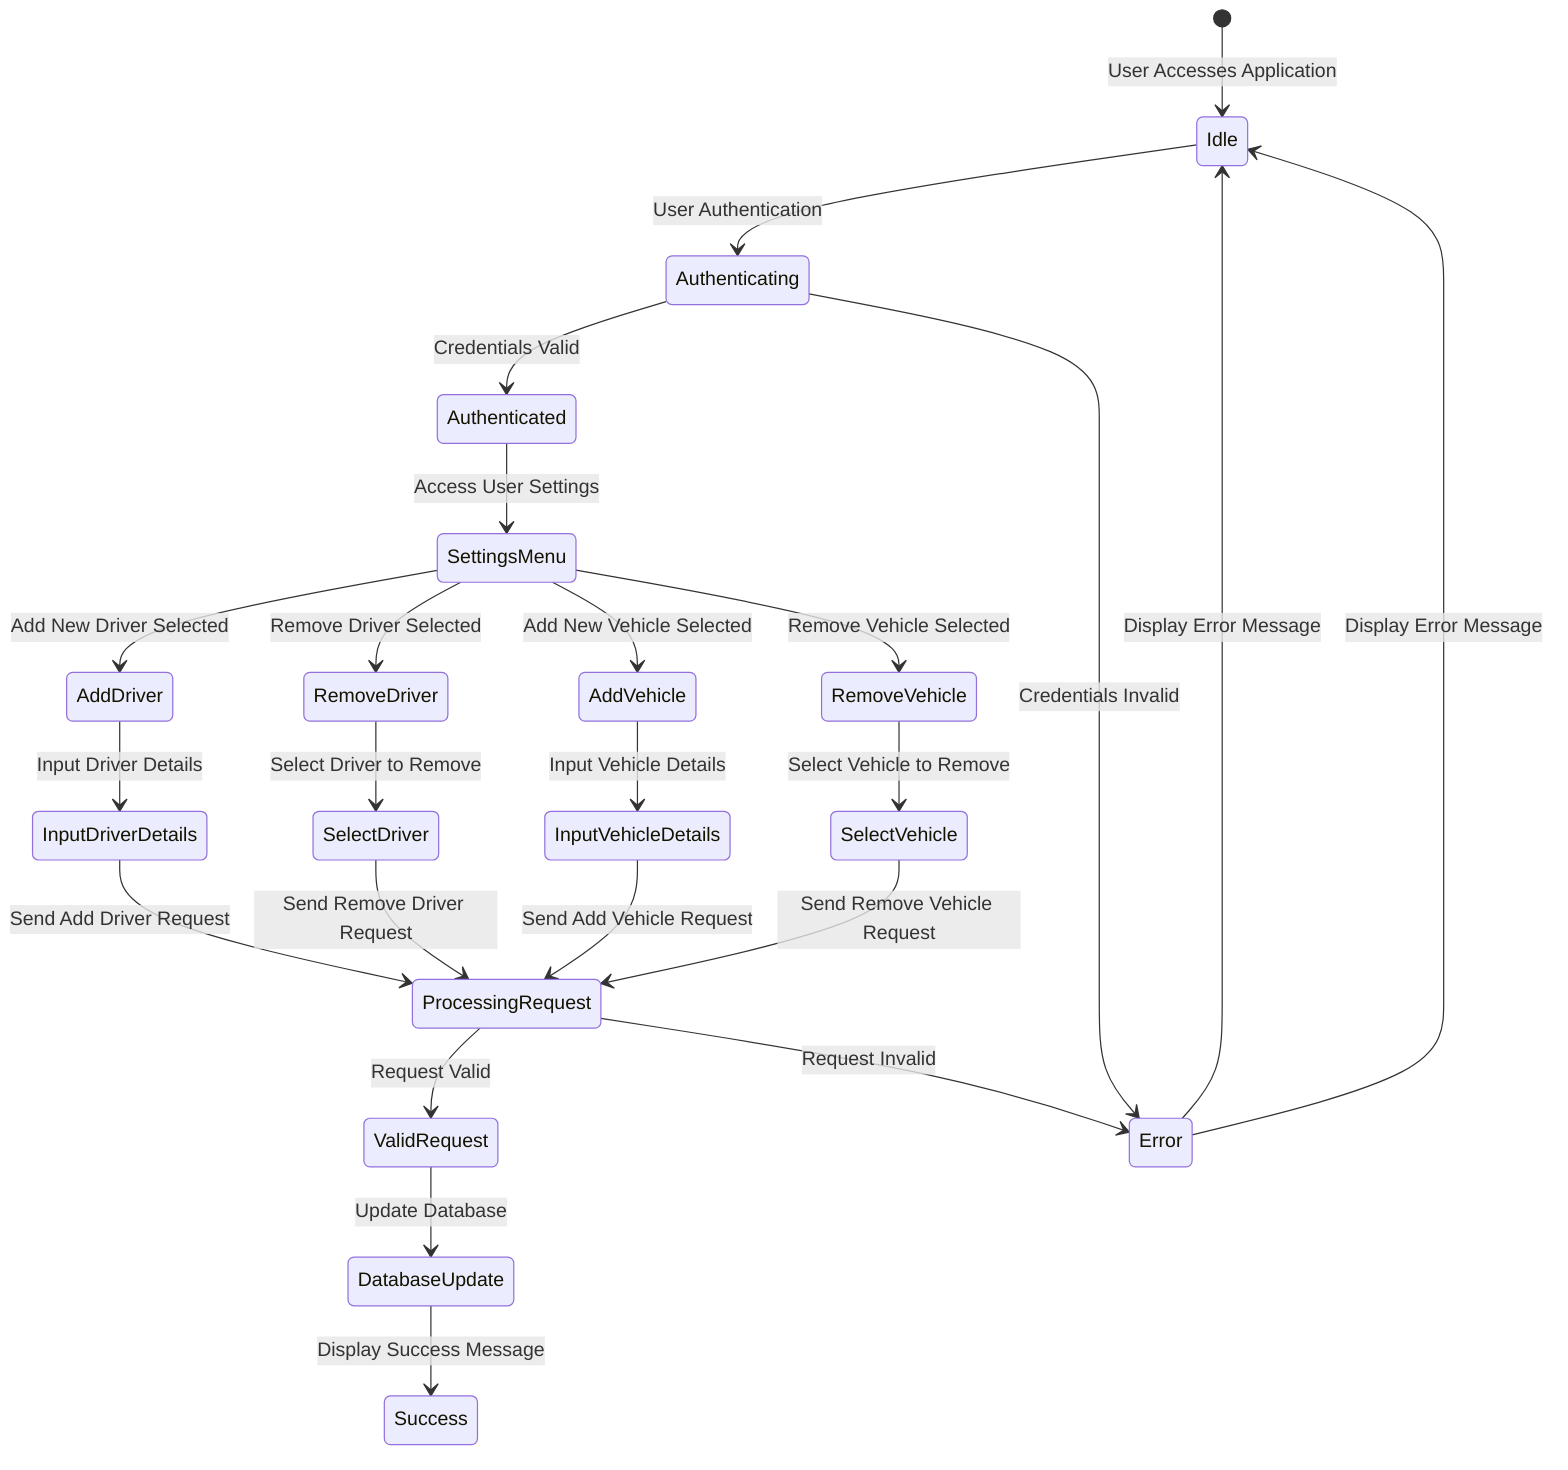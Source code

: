 stateDiagram-v2
    [*] --> Idle : User Accesses Application
    Idle --> Authenticating : User Authentication
    Authenticating --> Authenticated : Credentials Valid
    Authenticating --> Error : Credentials Invalid
    Error --> Idle : Display Error Message

    Authenticated --> SettingsMenu : Access User Settings
    SettingsMenu --> AddDriver : Add New Driver Selected
    SettingsMenu --> RemoveDriver : Remove Driver Selected
    SettingsMenu --> AddVehicle : Add New Vehicle Selected
    SettingsMenu --> RemoveVehicle : Remove Vehicle Selected

    AddDriver --> InputDriverDetails : Input Driver Details
    RemoveDriver --> SelectDriver : Select Driver to Remove
    AddVehicle --> InputVehicleDetails : Input Vehicle Details
    RemoveVehicle --> SelectVehicle : Select Vehicle to Remove

    InputDriverDetails --> ProcessingRequest : Send Add Driver Request
    SelectDriver --> ProcessingRequest : Send Remove Driver Request
    InputVehicleDetails --> ProcessingRequest : Send Add Vehicle Request
    SelectVehicle --> ProcessingRequest : Send Remove Vehicle Request

    ProcessingRequest --> ValidRequest : Request Valid
    ProcessingRequest --> Error : Request Invalid

    ValidRequest --> DatabaseUpdate : Update Database
    DatabaseUpdate --> Success : Display Success Message
    Error --> Idle : Display Error Message